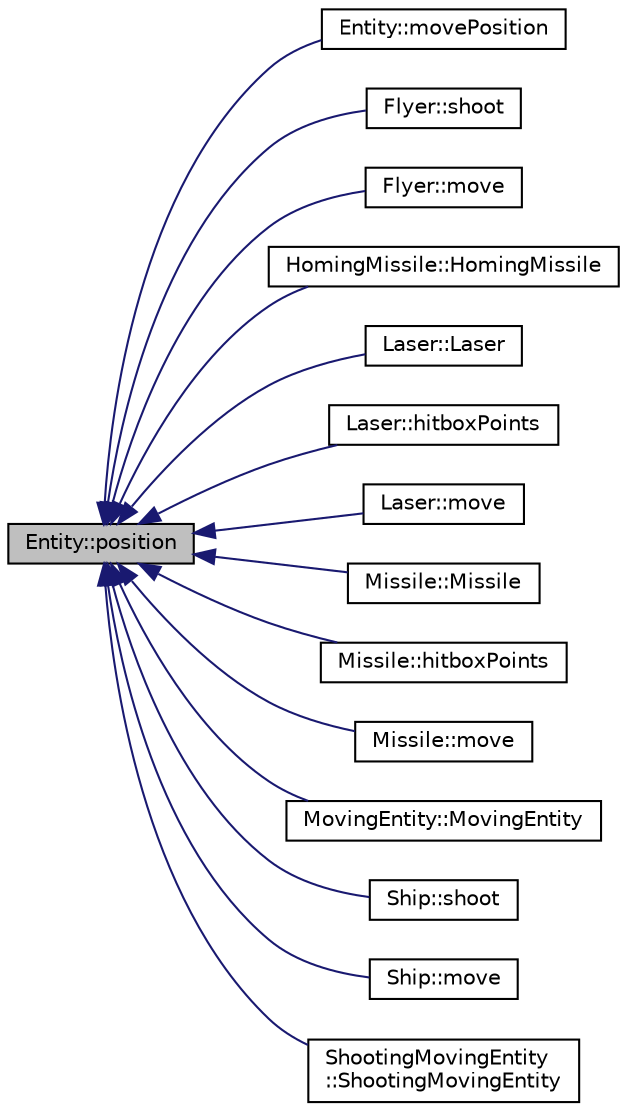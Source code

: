 digraph "Entity::position"
{
  edge [fontname="Helvetica",fontsize="10",labelfontname="Helvetica",labelfontsize="10"];
  node [fontname="Helvetica",fontsize="10",shape=record];
  rankdir="LR";
  Node1 [label="Entity::position",height=0.2,width=0.4,color="black", fillcolor="grey75", style="filled", fontcolor="black"];
  Node1 -> Node2 [dir="back",color="midnightblue",fontsize="10",style="solid",fontname="Helvetica"];
  Node2 [label="Entity::movePosition",height=0.2,width=0.4,color="black", fillcolor="white", style="filled",URL="$classEntity.html#a79a73a970a3e0bd3dcef2280fe99c969"];
  Node1 -> Node3 [dir="back",color="midnightblue",fontsize="10",style="solid",fontname="Helvetica"];
  Node3 [label="Flyer::shoot",height=0.2,width=0.4,color="black", fillcolor="white", style="filled",URL="$classFlyer.html#a8064cd234959a40bad56932f3e5b9c00",tooltip="shoot() function inherited from IShooter. "];
  Node1 -> Node4 [dir="back",color="midnightblue",fontsize="10",style="solid",fontname="Helvetica"];
  Node4 [label="Flyer::move",height=0.2,width=0.4,color="black", fillcolor="white", style="filled",URL="$classFlyer.html#a789e59d09800993cadaff15489780850",tooltip="move() function inherited from MovingEntity Moves the ShootingMovingEntity as defined by the derived ..."];
  Node1 -> Node5 [dir="back",color="midnightblue",fontsize="10",style="solid",fontname="Helvetica"];
  Node5 [label="HomingMissile::HomingMissile",height=0.2,width=0.4,color="black", fillcolor="white", style="filled",URL="$classHomingMissile.html#a9de01bafcd6e523b2f8bfe1b689003b8",tooltip="Constructor. "];
  Node1 -> Node6 [dir="back",color="midnightblue",fontsize="10",style="solid",fontname="Helvetica"];
  Node6 [label="Laser::Laser",height=0.2,width=0.4,color="black", fillcolor="white", style="filled",URL="$classLaser.html#a840fb745b7623ea08292319a07c85466",tooltip="Constructor. "];
  Node1 -> Node7 [dir="back",color="midnightblue",fontsize="10",style="solid",fontname="Helvetica"];
  Node7 [label="Laser::hitboxPoints",height=0.2,width=0.4,color="black", fillcolor="white", style="filled",URL="$classLaser.html#a83a28c14c558e2cb2b71014966d9f9cf",tooltip="hitboxPoints() function inherited from MovingEntity. "];
  Node1 -> Node8 [dir="back",color="midnightblue",fontsize="10",style="solid",fontname="Helvetica"];
  Node8 [label="Laser::move",height=0.2,width=0.4,color="black", fillcolor="white", style="filled",URL="$classLaser.html#adf3238de39f8538f90e193517d94353b",tooltip="move() function inherited from MovingEntity. "];
  Node1 -> Node9 [dir="back",color="midnightblue",fontsize="10",style="solid",fontname="Helvetica"];
  Node9 [label="Missile::Missile",height=0.2,width=0.4,color="black", fillcolor="white", style="filled",URL="$classMissile.html#af22326b5587172ccb03965d1f9924139",tooltip="Constructor. "];
  Node1 -> Node10 [dir="back",color="midnightblue",fontsize="10",style="solid",fontname="Helvetica"];
  Node10 [label="Missile::hitboxPoints",height=0.2,width=0.4,color="black", fillcolor="white", style="filled",URL="$classMissile.html#a47433f969ab815bee3f7dd58b0c14739",tooltip="hitboxPoints() function inherited from MovingEntity. "];
  Node1 -> Node11 [dir="back",color="midnightblue",fontsize="10",style="solid",fontname="Helvetica"];
  Node11 [label="Missile::move",height=0.2,width=0.4,color="black", fillcolor="white", style="filled",URL="$classMissile.html#ac5463127eba97dd0a171c1427b3f4b83",tooltip="move() function inherited from MovingEntity. "];
  Node1 -> Node12 [dir="back",color="midnightblue",fontsize="10",style="solid",fontname="Helvetica"];
  Node12 [label="MovingEntity::MovingEntity",height=0.2,width=0.4,color="black", fillcolor="white", style="filled",URL="$classMovingEntity.html#a7b0140130d6ed5be55304dd2e3bdc846",tooltip="Constructor. "];
  Node1 -> Node13 [dir="back",color="midnightblue",fontsize="10",style="solid",fontname="Helvetica"];
  Node13 [label="Ship::shoot",height=0.2,width=0.4,color="black", fillcolor="white", style="filled",URL="$classShip.html#abac6faf9de085233a06cffeaa56b5499",tooltip="shoot() function inherited from IShooter. "];
  Node1 -> Node14 [dir="back",color="midnightblue",fontsize="10",style="solid",fontname="Helvetica"];
  Node14 [label="Ship::move",height=0.2,width=0.4,color="black", fillcolor="white", style="filled",URL="$classShip.html#acf829e42a8df879a2cfa705d3527cd1a",tooltip="move() function inherited from MovingEntity Moves the ShootingMovingEntity as defined by the derived ..."];
  Node1 -> Node15 [dir="back",color="midnightblue",fontsize="10",style="solid",fontname="Helvetica"];
  Node15 [label="ShootingMovingEntity\l::ShootingMovingEntity",height=0.2,width=0.4,color="black", fillcolor="white", style="filled",URL="$classShootingMovingEntity.html#a4458ae58d4d595bdf58ef2e5ddaf3c1c",tooltip="Constructor. "];
}
